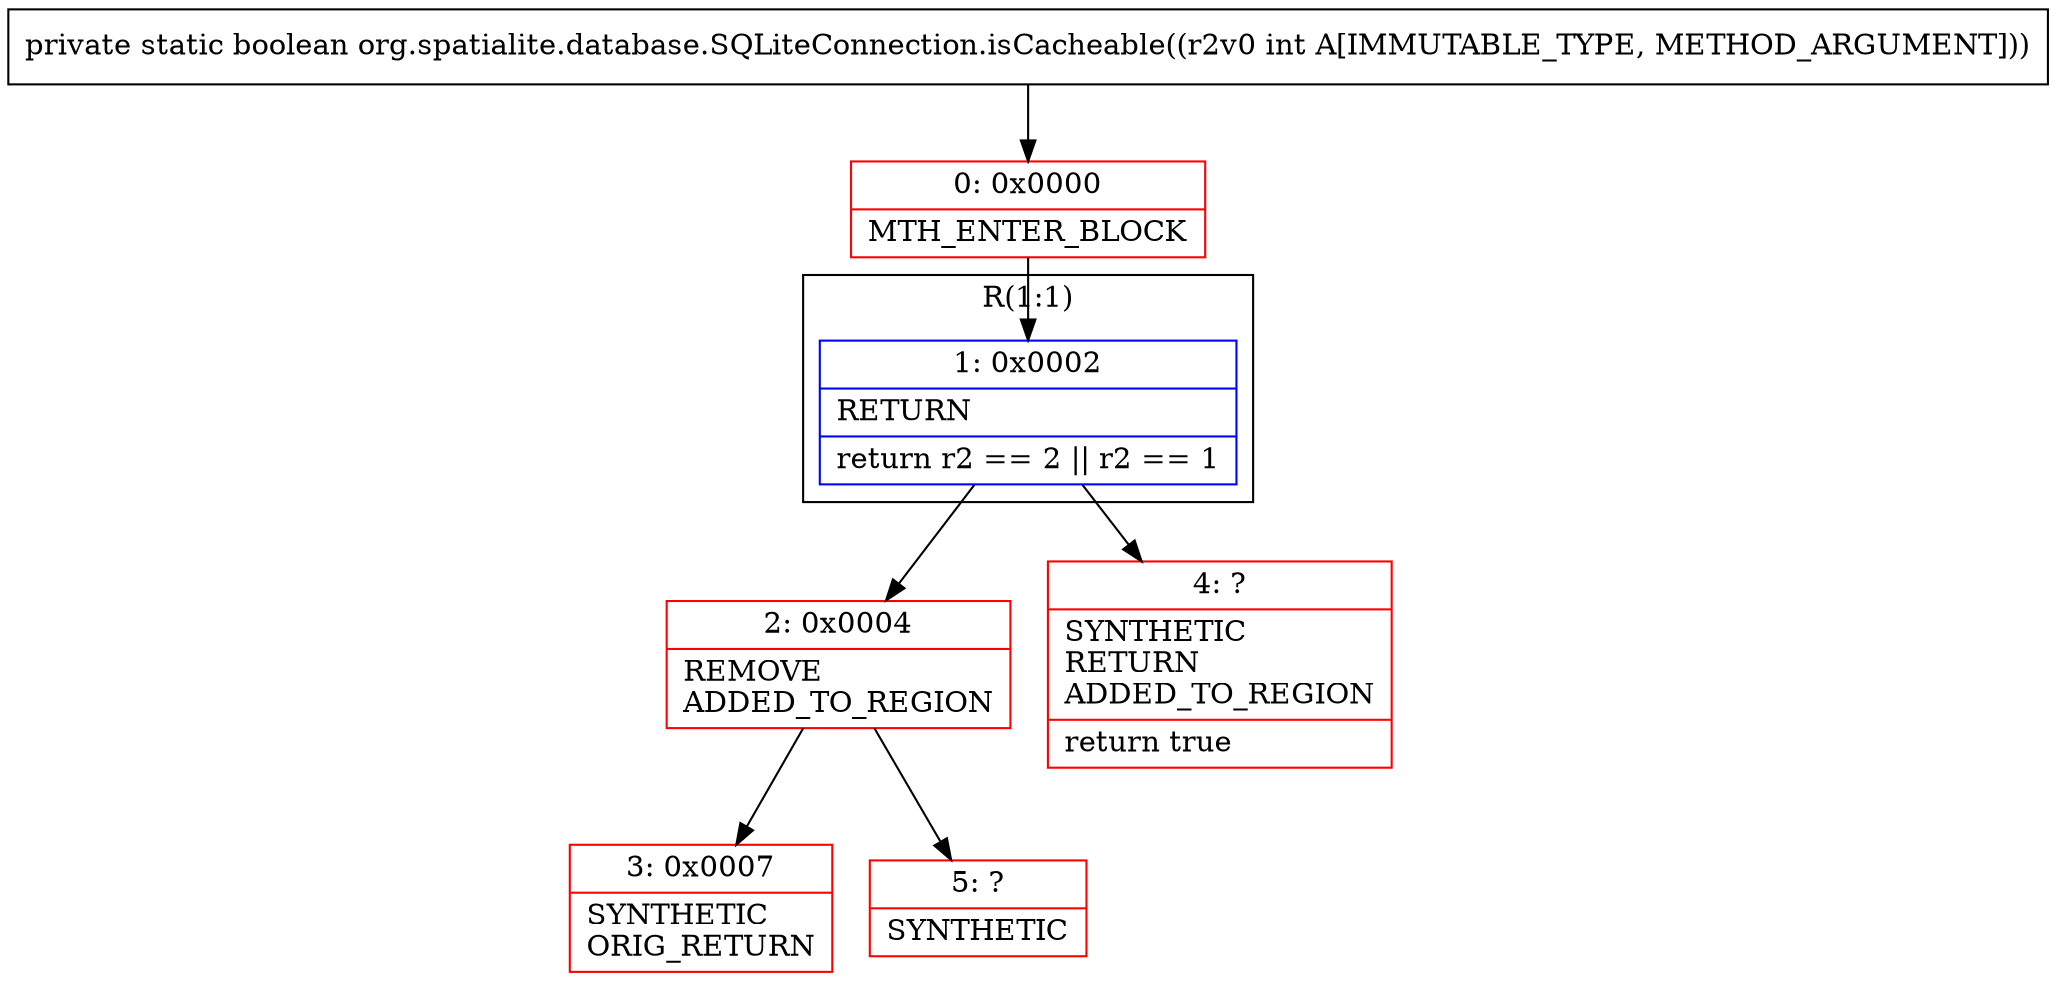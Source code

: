 digraph "CFG fororg.spatialite.database.SQLiteConnection.isCacheable(I)Z" {
subgraph cluster_Region_405032117 {
label = "R(1:1)";
node [shape=record,color=blue];
Node_1 [shape=record,label="{1\:\ 0x0002|RETURN\l|return r2 == 2 \|\| r2 == 1\l}"];
}
Node_0 [shape=record,color=red,label="{0\:\ 0x0000|MTH_ENTER_BLOCK\l}"];
Node_2 [shape=record,color=red,label="{2\:\ 0x0004|REMOVE\lADDED_TO_REGION\l}"];
Node_3 [shape=record,color=red,label="{3\:\ 0x0007|SYNTHETIC\lORIG_RETURN\l}"];
Node_4 [shape=record,color=red,label="{4\:\ ?|SYNTHETIC\lRETURN\lADDED_TO_REGION\l|return true\l}"];
Node_5 [shape=record,color=red,label="{5\:\ ?|SYNTHETIC\l}"];
MethodNode[shape=record,label="{private static boolean org.spatialite.database.SQLiteConnection.isCacheable((r2v0 int A[IMMUTABLE_TYPE, METHOD_ARGUMENT])) }"];
MethodNode -> Node_0;
Node_1 -> Node_2;
Node_1 -> Node_4;
Node_0 -> Node_1;
Node_2 -> Node_3;
Node_2 -> Node_5;
}

